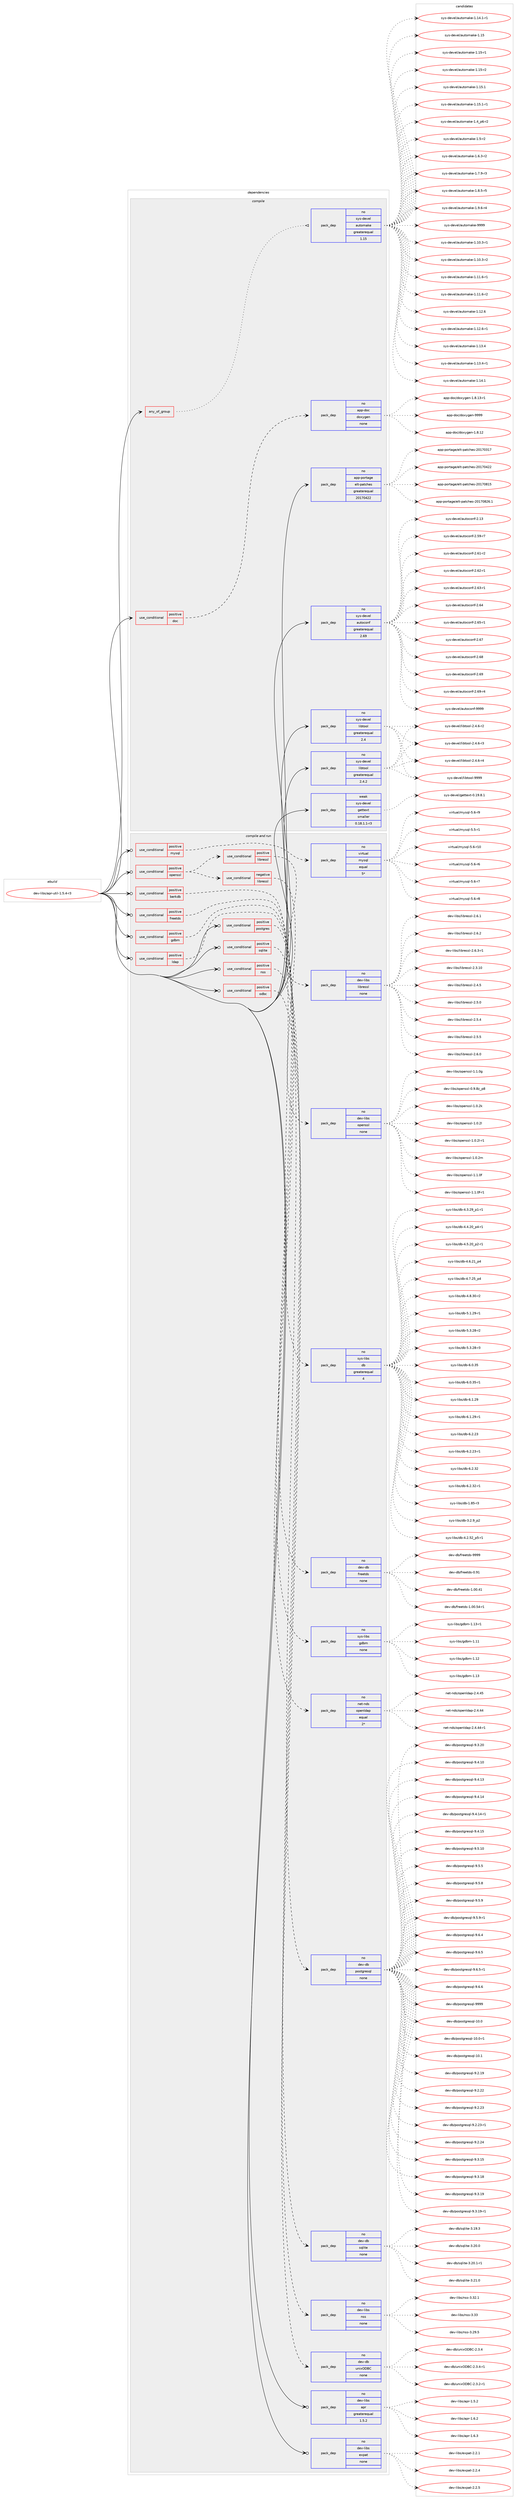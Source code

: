 digraph prolog {

# *************
# Graph options
# *************

newrank=true;
concentrate=true;
compound=true;
graph [rankdir=LR,fontname=Helvetica,fontsize=10,ranksep=1.5];#, ranksep=2.5, nodesep=0.2];
edge  [arrowhead=vee];
node  [fontname=Helvetica,fontsize=10];

# **********
# The ebuild
# **********

subgraph cluster_leftcol {
color=gray;
rank=same;
label=<<i>ebuild</i>>;
id [label="dev-libs/apr-util-1.5.4-r3", color=red, width=4, href="../dev-libs/apr-util-1.5.4-r3.svg"];
}

# ****************
# The dependencies
# ****************

subgraph cluster_midcol {
color=gray;
label=<<i>dependencies</i>>;
subgraph cluster_compile {
fillcolor="#eeeeee";
style=filled;
label=<<i>compile</i>>;
subgraph any3182 {
dependency111233 [label=<<TABLE BORDER="0" CELLBORDER="1" CELLSPACING="0" CELLPADDING="4"><TR><TD CELLPADDING="10">any_of_group</TD></TR></TABLE>>, shape=none, color=red];subgraph pack83861 {
dependency111234 [label=<<TABLE BORDER="0" CELLBORDER="1" CELLSPACING="0" CELLPADDING="4" WIDTH="220"><TR><TD ROWSPAN="6" CELLPADDING="30">pack_dep</TD></TR><TR><TD WIDTH="110">no</TD></TR><TR><TD>sys-devel</TD></TR><TR><TD>automake</TD></TR><TR><TD>greaterequal</TD></TR><TR><TD>1.15</TD></TR></TABLE>>, shape=none, color=blue];
}
dependency111233:e -> dependency111234:w [weight=20,style="dotted",arrowhead="oinv"];
}
id:e -> dependency111233:w [weight=20,style="solid",arrowhead="vee"];
subgraph cond24160 {
dependency111235 [label=<<TABLE BORDER="0" CELLBORDER="1" CELLSPACING="0" CELLPADDING="4"><TR><TD ROWSPAN="3" CELLPADDING="10">use_conditional</TD></TR><TR><TD>positive</TD></TR><TR><TD>doc</TD></TR></TABLE>>, shape=none, color=red];
subgraph pack83862 {
dependency111236 [label=<<TABLE BORDER="0" CELLBORDER="1" CELLSPACING="0" CELLPADDING="4" WIDTH="220"><TR><TD ROWSPAN="6" CELLPADDING="30">pack_dep</TD></TR><TR><TD WIDTH="110">no</TD></TR><TR><TD>app-doc</TD></TR><TR><TD>doxygen</TD></TR><TR><TD>none</TD></TR><TR><TD></TD></TR></TABLE>>, shape=none, color=blue];
}
dependency111235:e -> dependency111236:w [weight=20,style="dashed",arrowhead="vee"];
}
id:e -> dependency111235:w [weight=20,style="solid",arrowhead="vee"];
subgraph pack83863 {
dependency111237 [label=<<TABLE BORDER="0" CELLBORDER="1" CELLSPACING="0" CELLPADDING="4" WIDTH="220"><TR><TD ROWSPAN="6" CELLPADDING="30">pack_dep</TD></TR><TR><TD WIDTH="110">no</TD></TR><TR><TD>app-portage</TD></TR><TR><TD>elt-patches</TD></TR><TR><TD>greaterequal</TD></TR><TR><TD>20170422</TD></TR></TABLE>>, shape=none, color=blue];
}
id:e -> dependency111237:w [weight=20,style="solid",arrowhead="vee"];
subgraph pack83864 {
dependency111238 [label=<<TABLE BORDER="0" CELLBORDER="1" CELLSPACING="0" CELLPADDING="4" WIDTH="220"><TR><TD ROWSPAN="6" CELLPADDING="30">pack_dep</TD></TR><TR><TD WIDTH="110">no</TD></TR><TR><TD>sys-devel</TD></TR><TR><TD>autoconf</TD></TR><TR><TD>greaterequal</TD></TR><TR><TD>2.69</TD></TR></TABLE>>, shape=none, color=blue];
}
id:e -> dependency111238:w [weight=20,style="solid",arrowhead="vee"];
subgraph pack83865 {
dependency111239 [label=<<TABLE BORDER="0" CELLBORDER="1" CELLSPACING="0" CELLPADDING="4" WIDTH="220"><TR><TD ROWSPAN="6" CELLPADDING="30">pack_dep</TD></TR><TR><TD WIDTH="110">no</TD></TR><TR><TD>sys-devel</TD></TR><TR><TD>libtool</TD></TR><TR><TD>greaterequal</TD></TR><TR><TD>2.4</TD></TR></TABLE>>, shape=none, color=blue];
}
id:e -> dependency111239:w [weight=20,style="solid",arrowhead="vee"];
subgraph pack83866 {
dependency111240 [label=<<TABLE BORDER="0" CELLBORDER="1" CELLSPACING="0" CELLPADDING="4" WIDTH="220"><TR><TD ROWSPAN="6" CELLPADDING="30">pack_dep</TD></TR><TR><TD WIDTH="110">no</TD></TR><TR><TD>sys-devel</TD></TR><TR><TD>libtool</TD></TR><TR><TD>greaterequal</TD></TR><TR><TD>2.4.2</TD></TR></TABLE>>, shape=none, color=blue];
}
id:e -> dependency111240:w [weight=20,style="solid",arrowhead="vee"];
subgraph pack83867 {
dependency111241 [label=<<TABLE BORDER="0" CELLBORDER="1" CELLSPACING="0" CELLPADDING="4" WIDTH="220"><TR><TD ROWSPAN="6" CELLPADDING="30">pack_dep</TD></TR><TR><TD WIDTH="110">weak</TD></TR><TR><TD>sys-devel</TD></TR><TR><TD>gettext</TD></TR><TR><TD>smaller</TD></TR><TR><TD>0.18.1.1-r3</TD></TR></TABLE>>, shape=none, color=blue];
}
id:e -> dependency111241:w [weight=20,style="solid",arrowhead="vee"];
}
subgraph cluster_compileandrun {
fillcolor="#eeeeee";
style=filled;
label=<<i>compile and run</i>>;
subgraph cond24161 {
dependency111242 [label=<<TABLE BORDER="0" CELLBORDER="1" CELLSPACING="0" CELLPADDING="4"><TR><TD ROWSPAN="3" CELLPADDING="10">use_conditional</TD></TR><TR><TD>positive</TD></TR><TR><TD>berkdb</TD></TR></TABLE>>, shape=none, color=red];
subgraph pack83868 {
dependency111243 [label=<<TABLE BORDER="0" CELLBORDER="1" CELLSPACING="0" CELLPADDING="4" WIDTH="220"><TR><TD ROWSPAN="6" CELLPADDING="30">pack_dep</TD></TR><TR><TD WIDTH="110">no</TD></TR><TR><TD>sys-libs</TD></TR><TR><TD>db</TD></TR><TR><TD>greaterequal</TD></TR><TR><TD>4</TD></TR></TABLE>>, shape=none, color=blue];
}
dependency111242:e -> dependency111243:w [weight=20,style="dashed",arrowhead="vee"];
}
id:e -> dependency111242:w [weight=20,style="solid",arrowhead="odotvee"];
subgraph cond24162 {
dependency111244 [label=<<TABLE BORDER="0" CELLBORDER="1" CELLSPACING="0" CELLPADDING="4"><TR><TD ROWSPAN="3" CELLPADDING="10">use_conditional</TD></TR><TR><TD>positive</TD></TR><TR><TD>freetds</TD></TR></TABLE>>, shape=none, color=red];
subgraph pack83869 {
dependency111245 [label=<<TABLE BORDER="0" CELLBORDER="1" CELLSPACING="0" CELLPADDING="4" WIDTH="220"><TR><TD ROWSPAN="6" CELLPADDING="30">pack_dep</TD></TR><TR><TD WIDTH="110">no</TD></TR><TR><TD>dev-db</TD></TR><TR><TD>freetds</TD></TR><TR><TD>none</TD></TR><TR><TD></TD></TR></TABLE>>, shape=none, color=blue];
}
dependency111244:e -> dependency111245:w [weight=20,style="dashed",arrowhead="vee"];
}
id:e -> dependency111244:w [weight=20,style="solid",arrowhead="odotvee"];
subgraph cond24163 {
dependency111246 [label=<<TABLE BORDER="0" CELLBORDER="1" CELLSPACING="0" CELLPADDING="4"><TR><TD ROWSPAN="3" CELLPADDING="10">use_conditional</TD></TR><TR><TD>positive</TD></TR><TR><TD>gdbm</TD></TR></TABLE>>, shape=none, color=red];
subgraph pack83870 {
dependency111247 [label=<<TABLE BORDER="0" CELLBORDER="1" CELLSPACING="0" CELLPADDING="4" WIDTH="220"><TR><TD ROWSPAN="6" CELLPADDING="30">pack_dep</TD></TR><TR><TD WIDTH="110">no</TD></TR><TR><TD>sys-libs</TD></TR><TR><TD>gdbm</TD></TR><TR><TD>none</TD></TR><TR><TD></TD></TR></TABLE>>, shape=none, color=blue];
}
dependency111246:e -> dependency111247:w [weight=20,style="dashed",arrowhead="vee"];
}
id:e -> dependency111246:w [weight=20,style="solid",arrowhead="odotvee"];
subgraph cond24164 {
dependency111248 [label=<<TABLE BORDER="0" CELLBORDER="1" CELLSPACING="0" CELLPADDING="4"><TR><TD ROWSPAN="3" CELLPADDING="10">use_conditional</TD></TR><TR><TD>positive</TD></TR><TR><TD>ldap</TD></TR></TABLE>>, shape=none, color=red];
subgraph pack83871 {
dependency111249 [label=<<TABLE BORDER="0" CELLBORDER="1" CELLSPACING="0" CELLPADDING="4" WIDTH="220"><TR><TD ROWSPAN="6" CELLPADDING="30">pack_dep</TD></TR><TR><TD WIDTH="110">no</TD></TR><TR><TD>net-nds</TD></TR><TR><TD>openldap</TD></TR><TR><TD>equal</TD></TR><TR><TD>2*</TD></TR></TABLE>>, shape=none, color=blue];
}
dependency111248:e -> dependency111249:w [weight=20,style="dashed",arrowhead="vee"];
}
id:e -> dependency111248:w [weight=20,style="solid",arrowhead="odotvee"];
subgraph cond24165 {
dependency111250 [label=<<TABLE BORDER="0" CELLBORDER="1" CELLSPACING="0" CELLPADDING="4"><TR><TD ROWSPAN="3" CELLPADDING="10">use_conditional</TD></TR><TR><TD>positive</TD></TR><TR><TD>mysql</TD></TR></TABLE>>, shape=none, color=red];
subgraph pack83872 {
dependency111251 [label=<<TABLE BORDER="0" CELLBORDER="1" CELLSPACING="0" CELLPADDING="4" WIDTH="220"><TR><TD ROWSPAN="6" CELLPADDING="30">pack_dep</TD></TR><TR><TD WIDTH="110">no</TD></TR><TR><TD>virtual</TD></TR><TR><TD>mysql</TD></TR><TR><TD>equal</TD></TR><TR><TD>5*</TD></TR></TABLE>>, shape=none, color=blue];
}
dependency111250:e -> dependency111251:w [weight=20,style="dashed",arrowhead="vee"];
}
id:e -> dependency111250:w [weight=20,style="solid",arrowhead="odotvee"];
subgraph cond24166 {
dependency111252 [label=<<TABLE BORDER="0" CELLBORDER="1" CELLSPACING="0" CELLPADDING="4"><TR><TD ROWSPAN="3" CELLPADDING="10">use_conditional</TD></TR><TR><TD>positive</TD></TR><TR><TD>nss</TD></TR></TABLE>>, shape=none, color=red];
subgraph pack83873 {
dependency111253 [label=<<TABLE BORDER="0" CELLBORDER="1" CELLSPACING="0" CELLPADDING="4" WIDTH="220"><TR><TD ROWSPAN="6" CELLPADDING="30">pack_dep</TD></TR><TR><TD WIDTH="110">no</TD></TR><TR><TD>dev-libs</TD></TR><TR><TD>nss</TD></TR><TR><TD>none</TD></TR><TR><TD></TD></TR></TABLE>>, shape=none, color=blue];
}
dependency111252:e -> dependency111253:w [weight=20,style="dashed",arrowhead="vee"];
}
id:e -> dependency111252:w [weight=20,style="solid",arrowhead="odotvee"];
subgraph cond24167 {
dependency111254 [label=<<TABLE BORDER="0" CELLBORDER="1" CELLSPACING="0" CELLPADDING="4"><TR><TD ROWSPAN="3" CELLPADDING="10">use_conditional</TD></TR><TR><TD>positive</TD></TR><TR><TD>odbc</TD></TR></TABLE>>, shape=none, color=red];
subgraph pack83874 {
dependency111255 [label=<<TABLE BORDER="0" CELLBORDER="1" CELLSPACING="0" CELLPADDING="4" WIDTH="220"><TR><TD ROWSPAN="6" CELLPADDING="30">pack_dep</TD></TR><TR><TD WIDTH="110">no</TD></TR><TR><TD>dev-db</TD></TR><TR><TD>unixODBC</TD></TR><TR><TD>none</TD></TR><TR><TD></TD></TR></TABLE>>, shape=none, color=blue];
}
dependency111254:e -> dependency111255:w [weight=20,style="dashed",arrowhead="vee"];
}
id:e -> dependency111254:w [weight=20,style="solid",arrowhead="odotvee"];
subgraph cond24168 {
dependency111256 [label=<<TABLE BORDER="0" CELLBORDER="1" CELLSPACING="0" CELLPADDING="4"><TR><TD ROWSPAN="3" CELLPADDING="10">use_conditional</TD></TR><TR><TD>positive</TD></TR><TR><TD>openssl</TD></TR></TABLE>>, shape=none, color=red];
subgraph cond24169 {
dependency111257 [label=<<TABLE BORDER="0" CELLBORDER="1" CELLSPACING="0" CELLPADDING="4"><TR><TD ROWSPAN="3" CELLPADDING="10">use_conditional</TD></TR><TR><TD>negative</TD></TR><TR><TD>libressl</TD></TR></TABLE>>, shape=none, color=red];
subgraph pack83875 {
dependency111258 [label=<<TABLE BORDER="0" CELLBORDER="1" CELLSPACING="0" CELLPADDING="4" WIDTH="220"><TR><TD ROWSPAN="6" CELLPADDING="30">pack_dep</TD></TR><TR><TD WIDTH="110">no</TD></TR><TR><TD>dev-libs</TD></TR><TR><TD>openssl</TD></TR><TR><TD>none</TD></TR><TR><TD></TD></TR></TABLE>>, shape=none, color=blue];
}
dependency111257:e -> dependency111258:w [weight=20,style="dashed",arrowhead="vee"];
}
dependency111256:e -> dependency111257:w [weight=20,style="dashed",arrowhead="vee"];
subgraph cond24170 {
dependency111259 [label=<<TABLE BORDER="0" CELLBORDER="1" CELLSPACING="0" CELLPADDING="4"><TR><TD ROWSPAN="3" CELLPADDING="10">use_conditional</TD></TR><TR><TD>positive</TD></TR><TR><TD>libressl</TD></TR></TABLE>>, shape=none, color=red];
subgraph pack83876 {
dependency111260 [label=<<TABLE BORDER="0" CELLBORDER="1" CELLSPACING="0" CELLPADDING="4" WIDTH="220"><TR><TD ROWSPAN="6" CELLPADDING="30">pack_dep</TD></TR><TR><TD WIDTH="110">no</TD></TR><TR><TD>dev-libs</TD></TR><TR><TD>libressl</TD></TR><TR><TD>none</TD></TR><TR><TD></TD></TR></TABLE>>, shape=none, color=blue];
}
dependency111259:e -> dependency111260:w [weight=20,style="dashed",arrowhead="vee"];
}
dependency111256:e -> dependency111259:w [weight=20,style="dashed",arrowhead="vee"];
}
id:e -> dependency111256:w [weight=20,style="solid",arrowhead="odotvee"];
subgraph cond24171 {
dependency111261 [label=<<TABLE BORDER="0" CELLBORDER="1" CELLSPACING="0" CELLPADDING="4"><TR><TD ROWSPAN="3" CELLPADDING="10">use_conditional</TD></TR><TR><TD>positive</TD></TR><TR><TD>postgres</TD></TR></TABLE>>, shape=none, color=red];
subgraph pack83877 {
dependency111262 [label=<<TABLE BORDER="0" CELLBORDER="1" CELLSPACING="0" CELLPADDING="4" WIDTH="220"><TR><TD ROWSPAN="6" CELLPADDING="30">pack_dep</TD></TR><TR><TD WIDTH="110">no</TD></TR><TR><TD>dev-db</TD></TR><TR><TD>postgresql</TD></TR><TR><TD>none</TD></TR><TR><TD></TD></TR></TABLE>>, shape=none, color=blue];
}
dependency111261:e -> dependency111262:w [weight=20,style="dashed",arrowhead="vee"];
}
id:e -> dependency111261:w [weight=20,style="solid",arrowhead="odotvee"];
subgraph cond24172 {
dependency111263 [label=<<TABLE BORDER="0" CELLBORDER="1" CELLSPACING="0" CELLPADDING="4"><TR><TD ROWSPAN="3" CELLPADDING="10">use_conditional</TD></TR><TR><TD>positive</TD></TR><TR><TD>sqlite</TD></TR></TABLE>>, shape=none, color=red];
subgraph pack83878 {
dependency111264 [label=<<TABLE BORDER="0" CELLBORDER="1" CELLSPACING="0" CELLPADDING="4" WIDTH="220"><TR><TD ROWSPAN="6" CELLPADDING="30">pack_dep</TD></TR><TR><TD WIDTH="110">no</TD></TR><TR><TD>dev-db</TD></TR><TR><TD>sqlite</TD></TR><TR><TD>none</TD></TR><TR><TD></TD></TR></TABLE>>, shape=none, color=blue];
}
dependency111263:e -> dependency111264:w [weight=20,style="dashed",arrowhead="vee"];
}
id:e -> dependency111263:w [weight=20,style="solid",arrowhead="odotvee"];
subgraph pack83879 {
dependency111265 [label=<<TABLE BORDER="0" CELLBORDER="1" CELLSPACING="0" CELLPADDING="4" WIDTH="220"><TR><TD ROWSPAN="6" CELLPADDING="30">pack_dep</TD></TR><TR><TD WIDTH="110">no</TD></TR><TR><TD>dev-libs</TD></TR><TR><TD>apr</TD></TR><TR><TD>greaterequal</TD></TR><TR><TD>1.5.2</TD></TR></TABLE>>, shape=none, color=blue];
}
id:e -> dependency111265:w [weight=20,style="solid",arrowhead="odotvee"];
subgraph pack83880 {
dependency111266 [label=<<TABLE BORDER="0" CELLBORDER="1" CELLSPACING="0" CELLPADDING="4" WIDTH="220"><TR><TD ROWSPAN="6" CELLPADDING="30">pack_dep</TD></TR><TR><TD WIDTH="110">no</TD></TR><TR><TD>dev-libs</TD></TR><TR><TD>expat</TD></TR><TR><TD>none</TD></TR><TR><TD></TD></TR></TABLE>>, shape=none, color=blue];
}
id:e -> dependency111266:w [weight=20,style="solid",arrowhead="odotvee"];
}
subgraph cluster_run {
fillcolor="#eeeeee";
style=filled;
label=<<i>run</i>>;
}
}

# **************
# The candidates
# **************

subgraph cluster_choices {
rank=same;
color=gray;
label=<<i>candidates</i>>;

subgraph choice83861 {
color=black;
nodesep=1;
choice11512111545100101118101108479711711611110997107101454946494846514511449 [label="sys-devel/automake-1.10.3-r1", color=red, width=4,href="../sys-devel/automake-1.10.3-r1.svg"];
choice11512111545100101118101108479711711611110997107101454946494846514511450 [label="sys-devel/automake-1.10.3-r2", color=red, width=4,href="../sys-devel/automake-1.10.3-r2.svg"];
choice11512111545100101118101108479711711611110997107101454946494946544511449 [label="sys-devel/automake-1.11.6-r1", color=red, width=4,href="../sys-devel/automake-1.11.6-r1.svg"];
choice11512111545100101118101108479711711611110997107101454946494946544511450 [label="sys-devel/automake-1.11.6-r2", color=red, width=4,href="../sys-devel/automake-1.11.6-r2.svg"];
choice1151211154510010111810110847971171161111099710710145494649504654 [label="sys-devel/automake-1.12.6", color=red, width=4,href="../sys-devel/automake-1.12.6.svg"];
choice11512111545100101118101108479711711611110997107101454946495046544511449 [label="sys-devel/automake-1.12.6-r1", color=red, width=4,href="../sys-devel/automake-1.12.6-r1.svg"];
choice1151211154510010111810110847971171161111099710710145494649514652 [label="sys-devel/automake-1.13.4", color=red, width=4,href="../sys-devel/automake-1.13.4.svg"];
choice11512111545100101118101108479711711611110997107101454946495146524511449 [label="sys-devel/automake-1.13.4-r1", color=red, width=4,href="../sys-devel/automake-1.13.4-r1.svg"];
choice1151211154510010111810110847971171161111099710710145494649524649 [label="sys-devel/automake-1.14.1", color=red, width=4,href="../sys-devel/automake-1.14.1.svg"];
choice11512111545100101118101108479711711611110997107101454946495246494511449 [label="sys-devel/automake-1.14.1-r1", color=red, width=4,href="../sys-devel/automake-1.14.1-r1.svg"];
choice115121115451001011181011084797117116111109971071014549464953 [label="sys-devel/automake-1.15", color=red, width=4,href="../sys-devel/automake-1.15.svg"];
choice1151211154510010111810110847971171161111099710710145494649534511449 [label="sys-devel/automake-1.15-r1", color=red, width=4,href="../sys-devel/automake-1.15-r1.svg"];
choice1151211154510010111810110847971171161111099710710145494649534511450 [label="sys-devel/automake-1.15-r2", color=red, width=4,href="../sys-devel/automake-1.15-r2.svg"];
choice1151211154510010111810110847971171161111099710710145494649534649 [label="sys-devel/automake-1.15.1", color=red, width=4,href="../sys-devel/automake-1.15.1.svg"];
choice11512111545100101118101108479711711611110997107101454946495346494511449 [label="sys-devel/automake-1.15.1-r1", color=red, width=4,href="../sys-devel/automake-1.15.1-r1.svg"];
choice115121115451001011181011084797117116111109971071014549465295112544511450 [label="sys-devel/automake-1.4_p6-r2", color=red, width=4,href="../sys-devel/automake-1.4_p6-r2.svg"];
choice11512111545100101118101108479711711611110997107101454946534511450 [label="sys-devel/automake-1.5-r2", color=red, width=4,href="../sys-devel/automake-1.5-r2.svg"];
choice115121115451001011181011084797117116111109971071014549465446514511450 [label="sys-devel/automake-1.6.3-r2", color=red, width=4,href="../sys-devel/automake-1.6.3-r2.svg"];
choice115121115451001011181011084797117116111109971071014549465546574511451 [label="sys-devel/automake-1.7.9-r3", color=red, width=4,href="../sys-devel/automake-1.7.9-r3.svg"];
choice115121115451001011181011084797117116111109971071014549465646534511453 [label="sys-devel/automake-1.8.5-r5", color=red, width=4,href="../sys-devel/automake-1.8.5-r5.svg"];
choice115121115451001011181011084797117116111109971071014549465746544511452 [label="sys-devel/automake-1.9.6-r4", color=red, width=4,href="../sys-devel/automake-1.9.6-r4.svg"];
choice115121115451001011181011084797117116111109971071014557575757 [label="sys-devel/automake-9999", color=red, width=4,href="../sys-devel/automake-9999.svg"];
dependency111234:e -> choice11512111545100101118101108479711711611110997107101454946494846514511449:w [style=dotted,weight="100"];
dependency111234:e -> choice11512111545100101118101108479711711611110997107101454946494846514511450:w [style=dotted,weight="100"];
dependency111234:e -> choice11512111545100101118101108479711711611110997107101454946494946544511449:w [style=dotted,weight="100"];
dependency111234:e -> choice11512111545100101118101108479711711611110997107101454946494946544511450:w [style=dotted,weight="100"];
dependency111234:e -> choice1151211154510010111810110847971171161111099710710145494649504654:w [style=dotted,weight="100"];
dependency111234:e -> choice11512111545100101118101108479711711611110997107101454946495046544511449:w [style=dotted,weight="100"];
dependency111234:e -> choice1151211154510010111810110847971171161111099710710145494649514652:w [style=dotted,weight="100"];
dependency111234:e -> choice11512111545100101118101108479711711611110997107101454946495146524511449:w [style=dotted,weight="100"];
dependency111234:e -> choice1151211154510010111810110847971171161111099710710145494649524649:w [style=dotted,weight="100"];
dependency111234:e -> choice11512111545100101118101108479711711611110997107101454946495246494511449:w [style=dotted,weight="100"];
dependency111234:e -> choice115121115451001011181011084797117116111109971071014549464953:w [style=dotted,weight="100"];
dependency111234:e -> choice1151211154510010111810110847971171161111099710710145494649534511449:w [style=dotted,weight="100"];
dependency111234:e -> choice1151211154510010111810110847971171161111099710710145494649534511450:w [style=dotted,weight="100"];
dependency111234:e -> choice1151211154510010111810110847971171161111099710710145494649534649:w [style=dotted,weight="100"];
dependency111234:e -> choice11512111545100101118101108479711711611110997107101454946495346494511449:w [style=dotted,weight="100"];
dependency111234:e -> choice115121115451001011181011084797117116111109971071014549465295112544511450:w [style=dotted,weight="100"];
dependency111234:e -> choice11512111545100101118101108479711711611110997107101454946534511450:w [style=dotted,weight="100"];
dependency111234:e -> choice115121115451001011181011084797117116111109971071014549465446514511450:w [style=dotted,weight="100"];
dependency111234:e -> choice115121115451001011181011084797117116111109971071014549465546574511451:w [style=dotted,weight="100"];
dependency111234:e -> choice115121115451001011181011084797117116111109971071014549465646534511453:w [style=dotted,weight="100"];
dependency111234:e -> choice115121115451001011181011084797117116111109971071014549465746544511452:w [style=dotted,weight="100"];
dependency111234:e -> choice115121115451001011181011084797117116111109971071014557575757:w [style=dotted,weight="100"];
}
subgraph choice83862 {
color=black;
nodesep=1;
choice9711211245100111994710011112012110310111045494656464950 [label="app-doc/doxygen-1.8.12", color=red, width=4,href="../app-doc/doxygen-1.8.12.svg"];
choice97112112451001119947100111120121103101110454946564649514511449 [label="app-doc/doxygen-1.8.13-r1", color=red, width=4,href="../app-doc/doxygen-1.8.13-r1.svg"];
choice971121124510011199471001111201211031011104557575757 [label="app-doc/doxygen-9999", color=red, width=4,href="../app-doc/doxygen-9999.svg"];
dependency111236:e -> choice9711211245100111994710011112012110310111045494656464950:w [style=dotted,weight="100"];
dependency111236:e -> choice97112112451001119947100111120121103101110454946564649514511449:w [style=dotted,weight="100"];
dependency111236:e -> choice971121124510011199471001111201211031011104557575757:w [style=dotted,weight="100"];
}
subgraph choice83863 {
color=black;
nodesep=1;
choice97112112451121111141169710310147101108116451129711699104101115455048495548514955 [label="app-portage/elt-patches-20170317", color=red, width=4,href="../app-portage/elt-patches-20170317.svg"];
choice97112112451121111141169710310147101108116451129711699104101115455048495548525050 [label="app-portage/elt-patches-20170422", color=red, width=4,href="../app-portage/elt-patches-20170422.svg"];
choice97112112451121111141169710310147101108116451129711699104101115455048495548564953 [label="app-portage/elt-patches-20170815", color=red, width=4,href="../app-portage/elt-patches-20170815.svg"];
choice971121124511211111411697103101471011081164511297116991041011154550484955485650544649 [label="app-portage/elt-patches-20170826.1", color=red, width=4,href="../app-portage/elt-patches-20170826.1.svg"];
dependency111237:e -> choice97112112451121111141169710310147101108116451129711699104101115455048495548514955:w [style=dotted,weight="100"];
dependency111237:e -> choice97112112451121111141169710310147101108116451129711699104101115455048495548525050:w [style=dotted,weight="100"];
dependency111237:e -> choice97112112451121111141169710310147101108116451129711699104101115455048495548564953:w [style=dotted,weight="100"];
dependency111237:e -> choice971121124511211111411697103101471011081164511297116991041011154550484955485650544649:w [style=dotted,weight="100"];
}
subgraph choice83864 {
color=black;
nodesep=1;
choice115121115451001011181011084797117116111991111101024550464951 [label="sys-devel/autoconf-2.13", color=red, width=4,href="../sys-devel/autoconf-2.13.svg"];
choice1151211154510010111810110847971171161119911111010245504653574511455 [label="sys-devel/autoconf-2.59-r7", color=red, width=4,href="../sys-devel/autoconf-2.59-r7.svg"];
choice1151211154510010111810110847971171161119911111010245504654494511450 [label="sys-devel/autoconf-2.61-r2", color=red, width=4,href="../sys-devel/autoconf-2.61-r2.svg"];
choice1151211154510010111810110847971171161119911111010245504654504511449 [label="sys-devel/autoconf-2.62-r1", color=red, width=4,href="../sys-devel/autoconf-2.62-r1.svg"];
choice1151211154510010111810110847971171161119911111010245504654514511449 [label="sys-devel/autoconf-2.63-r1", color=red, width=4,href="../sys-devel/autoconf-2.63-r1.svg"];
choice115121115451001011181011084797117116111991111101024550465452 [label="sys-devel/autoconf-2.64", color=red, width=4,href="../sys-devel/autoconf-2.64.svg"];
choice1151211154510010111810110847971171161119911111010245504654534511449 [label="sys-devel/autoconf-2.65-r1", color=red, width=4,href="../sys-devel/autoconf-2.65-r1.svg"];
choice115121115451001011181011084797117116111991111101024550465455 [label="sys-devel/autoconf-2.67", color=red, width=4,href="../sys-devel/autoconf-2.67.svg"];
choice115121115451001011181011084797117116111991111101024550465456 [label="sys-devel/autoconf-2.68", color=red, width=4,href="../sys-devel/autoconf-2.68.svg"];
choice115121115451001011181011084797117116111991111101024550465457 [label="sys-devel/autoconf-2.69", color=red, width=4,href="../sys-devel/autoconf-2.69.svg"];
choice1151211154510010111810110847971171161119911111010245504654574511452 [label="sys-devel/autoconf-2.69-r4", color=red, width=4,href="../sys-devel/autoconf-2.69-r4.svg"];
choice115121115451001011181011084797117116111991111101024557575757 [label="sys-devel/autoconf-9999", color=red, width=4,href="../sys-devel/autoconf-9999.svg"];
dependency111238:e -> choice115121115451001011181011084797117116111991111101024550464951:w [style=dotted,weight="100"];
dependency111238:e -> choice1151211154510010111810110847971171161119911111010245504653574511455:w [style=dotted,weight="100"];
dependency111238:e -> choice1151211154510010111810110847971171161119911111010245504654494511450:w [style=dotted,weight="100"];
dependency111238:e -> choice1151211154510010111810110847971171161119911111010245504654504511449:w [style=dotted,weight="100"];
dependency111238:e -> choice1151211154510010111810110847971171161119911111010245504654514511449:w [style=dotted,weight="100"];
dependency111238:e -> choice115121115451001011181011084797117116111991111101024550465452:w [style=dotted,weight="100"];
dependency111238:e -> choice1151211154510010111810110847971171161119911111010245504654534511449:w [style=dotted,weight="100"];
dependency111238:e -> choice115121115451001011181011084797117116111991111101024550465455:w [style=dotted,weight="100"];
dependency111238:e -> choice115121115451001011181011084797117116111991111101024550465456:w [style=dotted,weight="100"];
dependency111238:e -> choice115121115451001011181011084797117116111991111101024550465457:w [style=dotted,weight="100"];
dependency111238:e -> choice1151211154510010111810110847971171161119911111010245504654574511452:w [style=dotted,weight="100"];
dependency111238:e -> choice115121115451001011181011084797117116111991111101024557575757:w [style=dotted,weight="100"];
}
subgraph choice83865 {
color=black;
nodesep=1;
choice1151211154510010111810110847108105981161111111084550465246544511450 [label="sys-devel/libtool-2.4.6-r2", color=red, width=4,href="../sys-devel/libtool-2.4.6-r2.svg"];
choice1151211154510010111810110847108105981161111111084550465246544511451 [label="sys-devel/libtool-2.4.6-r3", color=red, width=4,href="../sys-devel/libtool-2.4.6-r3.svg"];
choice1151211154510010111810110847108105981161111111084550465246544511452 [label="sys-devel/libtool-2.4.6-r4", color=red, width=4,href="../sys-devel/libtool-2.4.6-r4.svg"];
choice1151211154510010111810110847108105981161111111084557575757 [label="sys-devel/libtool-9999", color=red, width=4,href="../sys-devel/libtool-9999.svg"];
dependency111239:e -> choice1151211154510010111810110847108105981161111111084550465246544511450:w [style=dotted,weight="100"];
dependency111239:e -> choice1151211154510010111810110847108105981161111111084550465246544511451:w [style=dotted,weight="100"];
dependency111239:e -> choice1151211154510010111810110847108105981161111111084550465246544511452:w [style=dotted,weight="100"];
dependency111239:e -> choice1151211154510010111810110847108105981161111111084557575757:w [style=dotted,weight="100"];
}
subgraph choice83866 {
color=black;
nodesep=1;
choice1151211154510010111810110847108105981161111111084550465246544511450 [label="sys-devel/libtool-2.4.6-r2", color=red, width=4,href="../sys-devel/libtool-2.4.6-r2.svg"];
choice1151211154510010111810110847108105981161111111084550465246544511451 [label="sys-devel/libtool-2.4.6-r3", color=red, width=4,href="../sys-devel/libtool-2.4.6-r3.svg"];
choice1151211154510010111810110847108105981161111111084550465246544511452 [label="sys-devel/libtool-2.4.6-r4", color=red, width=4,href="../sys-devel/libtool-2.4.6-r4.svg"];
choice1151211154510010111810110847108105981161111111084557575757 [label="sys-devel/libtool-9999", color=red, width=4,href="../sys-devel/libtool-9999.svg"];
dependency111240:e -> choice1151211154510010111810110847108105981161111111084550465246544511450:w [style=dotted,weight="100"];
dependency111240:e -> choice1151211154510010111810110847108105981161111111084550465246544511451:w [style=dotted,weight="100"];
dependency111240:e -> choice1151211154510010111810110847108105981161111111084550465246544511452:w [style=dotted,weight="100"];
dependency111240:e -> choice1151211154510010111810110847108105981161111111084557575757:w [style=dotted,weight="100"];
}
subgraph choice83867 {
color=black;
nodesep=1;
choice1151211154510010111810110847103101116116101120116454846495746564649 [label="sys-devel/gettext-0.19.8.1", color=red, width=4,href="../sys-devel/gettext-0.19.8.1.svg"];
dependency111241:e -> choice1151211154510010111810110847103101116116101120116454846495746564649:w [style=dotted,weight="100"];
}
subgraph choice83868 {
color=black;
nodesep=1;
choice1151211154510810598115471009845494656534511451 [label="sys-libs/db-1.85-r3", color=red, width=4,href="../sys-libs/db-1.85-r3.svg"];
choice115121115451081059811547100984551465046579511250 [label="sys-libs/db-3.2.9_p2", color=red, width=4,href="../sys-libs/db-3.2.9_p2.svg"];
choice115121115451081059811547100984552465046535095112534511449 [label="sys-libs/db-4.2.52_p5-r1", color=red, width=4,href="../sys-libs/db-4.2.52_p5-r1.svg"];
choice115121115451081059811547100984552465146505795112494511449 [label="sys-libs/db-4.3.29_p1-r1", color=red, width=4,href="../sys-libs/db-4.3.29_p1-r1.svg"];
choice115121115451081059811547100984552465246504895112524511449 [label="sys-libs/db-4.4.20_p4-r1", color=red, width=4,href="../sys-libs/db-4.4.20_p4-r1.svg"];
choice115121115451081059811547100984552465346504895112504511449 [label="sys-libs/db-4.5.20_p2-r1", color=red, width=4,href="../sys-libs/db-4.5.20_p2-r1.svg"];
choice11512111545108105981154710098455246544650499511252 [label="sys-libs/db-4.6.21_p4", color=red, width=4,href="../sys-libs/db-4.6.21_p4.svg"];
choice11512111545108105981154710098455246554650539511252 [label="sys-libs/db-4.7.25_p4", color=red, width=4,href="../sys-libs/db-4.7.25_p4.svg"];
choice11512111545108105981154710098455246564651484511450 [label="sys-libs/db-4.8.30-r2", color=red, width=4,href="../sys-libs/db-4.8.30-r2.svg"];
choice11512111545108105981154710098455346494650574511449 [label="sys-libs/db-5.1.29-r1", color=red, width=4,href="../sys-libs/db-5.1.29-r1.svg"];
choice11512111545108105981154710098455346514650564511450 [label="sys-libs/db-5.3.28-r2", color=red, width=4,href="../sys-libs/db-5.3.28-r2.svg"];
choice11512111545108105981154710098455346514650564511451 [label="sys-libs/db-5.3.28-r3", color=red, width=4,href="../sys-libs/db-5.3.28-r3.svg"];
choice1151211154510810598115471009845544648465153 [label="sys-libs/db-6.0.35", color=red, width=4,href="../sys-libs/db-6.0.35.svg"];
choice11512111545108105981154710098455446484651534511449 [label="sys-libs/db-6.0.35-r1", color=red, width=4,href="../sys-libs/db-6.0.35-r1.svg"];
choice1151211154510810598115471009845544649465057 [label="sys-libs/db-6.1.29", color=red, width=4,href="../sys-libs/db-6.1.29.svg"];
choice11512111545108105981154710098455446494650574511449 [label="sys-libs/db-6.1.29-r1", color=red, width=4,href="../sys-libs/db-6.1.29-r1.svg"];
choice1151211154510810598115471009845544650465051 [label="sys-libs/db-6.2.23", color=red, width=4,href="../sys-libs/db-6.2.23.svg"];
choice11512111545108105981154710098455446504650514511449 [label="sys-libs/db-6.2.23-r1", color=red, width=4,href="../sys-libs/db-6.2.23-r1.svg"];
choice1151211154510810598115471009845544650465150 [label="sys-libs/db-6.2.32", color=red, width=4,href="../sys-libs/db-6.2.32.svg"];
choice11512111545108105981154710098455446504651504511449 [label="sys-libs/db-6.2.32-r1", color=red, width=4,href="../sys-libs/db-6.2.32-r1.svg"];
dependency111243:e -> choice1151211154510810598115471009845494656534511451:w [style=dotted,weight="100"];
dependency111243:e -> choice115121115451081059811547100984551465046579511250:w [style=dotted,weight="100"];
dependency111243:e -> choice115121115451081059811547100984552465046535095112534511449:w [style=dotted,weight="100"];
dependency111243:e -> choice115121115451081059811547100984552465146505795112494511449:w [style=dotted,weight="100"];
dependency111243:e -> choice115121115451081059811547100984552465246504895112524511449:w [style=dotted,weight="100"];
dependency111243:e -> choice115121115451081059811547100984552465346504895112504511449:w [style=dotted,weight="100"];
dependency111243:e -> choice11512111545108105981154710098455246544650499511252:w [style=dotted,weight="100"];
dependency111243:e -> choice11512111545108105981154710098455246554650539511252:w [style=dotted,weight="100"];
dependency111243:e -> choice11512111545108105981154710098455246564651484511450:w [style=dotted,weight="100"];
dependency111243:e -> choice11512111545108105981154710098455346494650574511449:w [style=dotted,weight="100"];
dependency111243:e -> choice11512111545108105981154710098455346514650564511450:w [style=dotted,weight="100"];
dependency111243:e -> choice11512111545108105981154710098455346514650564511451:w [style=dotted,weight="100"];
dependency111243:e -> choice1151211154510810598115471009845544648465153:w [style=dotted,weight="100"];
dependency111243:e -> choice11512111545108105981154710098455446484651534511449:w [style=dotted,weight="100"];
dependency111243:e -> choice1151211154510810598115471009845544649465057:w [style=dotted,weight="100"];
dependency111243:e -> choice11512111545108105981154710098455446494650574511449:w [style=dotted,weight="100"];
dependency111243:e -> choice1151211154510810598115471009845544650465051:w [style=dotted,weight="100"];
dependency111243:e -> choice11512111545108105981154710098455446504650514511449:w [style=dotted,weight="100"];
dependency111243:e -> choice1151211154510810598115471009845544650465150:w [style=dotted,weight="100"];
dependency111243:e -> choice11512111545108105981154710098455446504651504511449:w [style=dotted,weight="100"];
}
subgraph choice83869 {
color=black;
nodesep=1;
choice1001011184510098471021141011011161001154548465749 [label="dev-db/freetds-0.91", color=red, width=4,href="../dev-db/freetds-0.91.svg"];
choice1001011184510098471021141011011161001154549464848465249 [label="dev-db/freetds-1.00.41", color=red, width=4,href="../dev-db/freetds-1.00.41.svg"];
choice10010111845100984710211410110111610011545494648484653524511449 [label="dev-db/freetds-1.00.54-r1", color=red, width=4,href="../dev-db/freetds-1.00.54-r1.svg"];
choice1001011184510098471021141011011161001154557575757 [label="dev-db/freetds-9999", color=red, width=4,href="../dev-db/freetds-9999.svg"];
dependency111245:e -> choice1001011184510098471021141011011161001154548465749:w [style=dotted,weight="100"];
dependency111245:e -> choice1001011184510098471021141011011161001154549464848465249:w [style=dotted,weight="100"];
dependency111245:e -> choice10010111845100984710211410110111610011545494648484653524511449:w [style=dotted,weight="100"];
dependency111245:e -> choice1001011184510098471021141011011161001154557575757:w [style=dotted,weight="100"];
}
subgraph choice83870 {
color=black;
nodesep=1;
choice115121115451081059811547103100981094549464949 [label="sys-libs/gdbm-1.11", color=red, width=4,href="../sys-libs/gdbm-1.11.svg"];
choice115121115451081059811547103100981094549464950 [label="sys-libs/gdbm-1.12", color=red, width=4,href="../sys-libs/gdbm-1.12.svg"];
choice115121115451081059811547103100981094549464951 [label="sys-libs/gdbm-1.13", color=red, width=4,href="../sys-libs/gdbm-1.13.svg"];
choice1151211154510810598115471031009810945494649514511449 [label="sys-libs/gdbm-1.13-r1", color=red, width=4,href="../sys-libs/gdbm-1.13-r1.svg"];
dependency111247:e -> choice115121115451081059811547103100981094549464949:w [style=dotted,weight="100"];
dependency111247:e -> choice115121115451081059811547103100981094549464950:w [style=dotted,weight="100"];
dependency111247:e -> choice115121115451081059811547103100981094549464951:w [style=dotted,weight="100"];
dependency111247:e -> choice1151211154510810598115471031009810945494649514511449:w [style=dotted,weight="100"];
}
subgraph choice83871 {
color=black;
nodesep=1;
choice11010111645110100115471111121011101081009711245504652465252 [label="net-nds/openldap-2.4.44", color=red, width=4,href="../net-nds/openldap-2.4.44.svg"];
choice110101116451101001154711111210111010810097112455046524652524511449 [label="net-nds/openldap-2.4.44-r1", color=red, width=4,href="../net-nds/openldap-2.4.44-r1.svg"];
choice11010111645110100115471111121011101081009711245504652465253 [label="net-nds/openldap-2.4.45", color=red, width=4,href="../net-nds/openldap-2.4.45.svg"];
dependency111249:e -> choice11010111645110100115471111121011101081009711245504652465252:w [style=dotted,weight="100"];
dependency111249:e -> choice110101116451101001154711111210111010810097112455046524652524511449:w [style=dotted,weight="100"];
dependency111249:e -> choice11010111645110100115471111121011101081009711245504652465253:w [style=dotted,weight="100"];
}
subgraph choice83872 {
color=black;
nodesep=1;
choice1181051141161179710847109121115113108455346534511449 [label="virtual/mysql-5.5-r1", color=red, width=4,href="../virtual/mysql-5.5-r1.svg"];
choice118105114116117971084710912111511310845534654451144948 [label="virtual/mysql-5.6-r10", color=red, width=4,href="../virtual/mysql-5.6-r10.svg"];
choice1181051141161179710847109121115113108455346544511454 [label="virtual/mysql-5.6-r6", color=red, width=4,href="../virtual/mysql-5.6-r6.svg"];
choice1181051141161179710847109121115113108455346544511455 [label="virtual/mysql-5.6-r7", color=red, width=4,href="../virtual/mysql-5.6-r7.svg"];
choice1181051141161179710847109121115113108455346544511456 [label="virtual/mysql-5.6-r8", color=red, width=4,href="../virtual/mysql-5.6-r8.svg"];
choice1181051141161179710847109121115113108455346544511457 [label="virtual/mysql-5.6-r9", color=red, width=4,href="../virtual/mysql-5.6-r9.svg"];
dependency111251:e -> choice1181051141161179710847109121115113108455346534511449:w [style=dotted,weight="100"];
dependency111251:e -> choice118105114116117971084710912111511310845534654451144948:w [style=dotted,weight="100"];
dependency111251:e -> choice1181051141161179710847109121115113108455346544511454:w [style=dotted,weight="100"];
dependency111251:e -> choice1181051141161179710847109121115113108455346544511455:w [style=dotted,weight="100"];
dependency111251:e -> choice1181051141161179710847109121115113108455346544511456:w [style=dotted,weight="100"];
dependency111251:e -> choice1181051141161179710847109121115113108455346544511457:w [style=dotted,weight="100"];
}
subgraph choice83873 {
color=black;
nodesep=1;
choice10010111845108105981154711011511545514650574653 [label="dev-libs/nss-3.29.5", color=red, width=4,href="../dev-libs/nss-3.29.5.svg"];
choice10010111845108105981154711011511545514651504649 [label="dev-libs/nss-3.32.1", color=red, width=4,href="../dev-libs/nss-3.32.1.svg"];
choice1001011184510810598115471101151154551465151 [label="dev-libs/nss-3.33", color=red, width=4,href="../dev-libs/nss-3.33.svg"];
dependency111253:e -> choice10010111845108105981154711011511545514650574653:w [style=dotted,weight="100"];
dependency111253:e -> choice10010111845108105981154711011511545514651504649:w [style=dotted,weight="100"];
dependency111253:e -> choice1001011184510810598115471101151154551465151:w [style=dotted,weight="100"];
}
subgraph choice83874 {
color=black;
nodesep=1;
choice100101118451009847117110105120796866674550465146504511449 [label="dev-db/unixODBC-2.3.2-r1", color=red, width=4,href="../dev-db/unixODBC-2.3.2-r1.svg"];
choice10010111845100984711711010512079686667455046514652 [label="dev-db/unixODBC-2.3.4", color=red, width=4,href="../dev-db/unixODBC-2.3.4.svg"];
choice100101118451009847117110105120796866674550465146524511449 [label="dev-db/unixODBC-2.3.4-r1", color=red, width=4,href="../dev-db/unixODBC-2.3.4-r1.svg"];
dependency111255:e -> choice100101118451009847117110105120796866674550465146504511449:w [style=dotted,weight="100"];
dependency111255:e -> choice10010111845100984711711010512079686667455046514652:w [style=dotted,weight="100"];
dependency111255:e -> choice100101118451009847117110105120796866674550465146524511449:w [style=dotted,weight="100"];
}
subgraph choice83875 {
color=black;
nodesep=1;
choice1001011184510810598115471111121011101151151084548465746561229511256 [label="dev-libs/openssl-0.9.8z_p8", color=red, width=4,href="../dev-libs/openssl-0.9.8z_p8.svg"];
choice100101118451081059811547111112101110115115108454946484650107 [label="dev-libs/openssl-1.0.2k", color=red, width=4,href="../dev-libs/openssl-1.0.2k.svg"];
choice100101118451081059811547111112101110115115108454946484650108 [label="dev-libs/openssl-1.0.2l", color=red, width=4,href="../dev-libs/openssl-1.0.2l.svg"];
choice1001011184510810598115471111121011101151151084549464846501084511449 [label="dev-libs/openssl-1.0.2l-r1", color=red, width=4,href="../dev-libs/openssl-1.0.2l-r1.svg"];
choice100101118451081059811547111112101110115115108454946484650109 [label="dev-libs/openssl-1.0.2m", color=red, width=4,href="../dev-libs/openssl-1.0.2m.svg"];
choice100101118451081059811547111112101110115115108454946494648102 [label="dev-libs/openssl-1.1.0f", color=red, width=4,href="../dev-libs/openssl-1.1.0f.svg"];
choice1001011184510810598115471111121011101151151084549464946481024511449 [label="dev-libs/openssl-1.1.0f-r1", color=red, width=4,href="../dev-libs/openssl-1.1.0f-r1.svg"];
choice100101118451081059811547111112101110115115108454946494648103 [label="dev-libs/openssl-1.1.0g", color=red, width=4,href="../dev-libs/openssl-1.1.0g.svg"];
dependency111258:e -> choice1001011184510810598115471111121011101151151084548465746561229511256:w [style=dotted,weight="100"];
dependency111258:e -> choice100101118451081059811547111112101110115115108454946484650107:w [style=dotted,weight="100"];
dependency111258:e -> choice100101118451081059811547111112101110115115108454946484650108:w [style=dotted,weight="100"];
dependency111258:e -> choice1001011184510810598115471111121011101151151084549464846501084511449:w [style=dotted,weight="100"];
dependency111258:e -> choice100101118451081059811547111112101110115115108454946484650109:w [style=dotted,weight="100"];
dependency111258:e -> choice100101118451081059811547111112101110115115108454946494648102:w [style=dotted,weight="100"];
dependency111258:e -> choice1001011184510810598115471111121011101151151084549464946481024511449:w [style=dotted,weight="100"];
dependency111258:e -> choice100101118451081059811547111112101110115115108454946494648103:w [style=dotted,weight="100"];
}
subgraph choice83876 {
color=black;
nodesep=1;
choice1001011184510810598115471081059811410111511510845504651464948 [label="dev-libs/libressl-2.3.10", color=red, width=4,href="../dev-libs/libressl-2.3.10.svg"];
choice10010111845108105981154710810598114101115115108455046524653 [label="dev-libs/libressl-2.4.5", color=red, width=4,href="../dev-libs/libressl-2.4.5.svg"];
choice10010111845108105981154710810598114101115115108455046534648 [label="dev-libs/libressl-2.5.0", color=red, width=4,href="../dev-libs/libressl-2.5.0.svg"];
choice10010111845108105981154710810598114101115115108455046534652 [label="dev-libs/libressl-2.5.4", color=red, width=4,href="../dev-libs/libressl-2.5.4.svg"];
choice10010111845108105981154710810598114101115115108455046534653 [label="dev-libs/libressl-2.5.5", color=red, width=4,href="../dev-libs/libressl-2.5.5.svg"];
choice10010111845108105981154710810598114101115115108455046544648 [label="dev-libs/libressl-2.6.0", color=red, width=4,href="../dev-libs/libressl-2.6.0.svg"];
choice10010111845108105981154710810598114101115115108455046544649 [label="dev-libs/libressl-2.6.1", color=red, width=4,href="../dev-libs/libressl-2.6.1.svg"];
choice10010111845108105981154710810598114101115115108455046544650 [label="dev-libs/libressl-2.6.2", color=red, width=4,href="../dev-libs/libressl-2.6.2.svg"];
choice100101118451081059811547108105981141011151151084550465446514511449 [label="dev-libs/libressl-2.6.3-r1", color=red, width=4,href="../dev-libs/libressl-2.6.3-r1.svg"];
dependency111260:e -> choice1001011184510810598115471081059811410111511510845504651464948:w [style=dotted,weight="100"];
dependency111260:e -> choice10010111845108105981154710810598114101115115108455046524653:w [style=dotted,weight="100"];
dependency111260:e -> choice10010111845108105981154710810598114101115115108455046534648:w [style=dotted,weight="100"];
dependency111260:e -> choice10010111845108105981154710810598114101115115108455046534652:w [style=dotted,weight="100"];
dependency111260:e -> choice10010111845108105981154710810598114101115115108455046534653:w [style=dotted,weight="100"];
dependency111260:e -> choice10010111845108105981154710810598114101115115108455046544648:w [style=dotted,weight="100"];
dependency111260:e -> choice10010111845108105981154710810598114101115115108455046544649:w [style=dotted,weight="100"];
dependency111260:e -> choice10010111845108105981154710810598114101115115108455046544650:w [style=dotted,weight="100"];
dependency111260:e -> choice100101118451081059811547108105981141011151151084550465446514511449:w [style=dotted,weight="100"];
}
subgraph choice83877 {
color=black;
nodesep=1;
choice1001011184510098471121111151161031141011151131084549484648 [label="dev-db/postgresql-10.0", color=red, width=4,href="../dev-db/postgresql-10.0.svg"];
choice10010111845100984711211111511610311410111511310845494846484511449 [label="dev-db/postgresql-10.0-r1", color=red, width=4,href="../dev-db/postgresql-10.0-r1.svg"];
choice1001011184510098471121111151161031141011151131084549484649 [label="dev-db/postgresql-10.1", color=red, width=4,href="../dev-db/postgresql-10.1.svg"];
choice10010111845100984711211111511610311410111511310845574650464957 [label="dev-db/postgresql-9.2.19", color=red, width=4,href="../dev-db/postgresql-9.2.19.svg"];
choice10010111845100984711211111511610311410111511310845574650465050 [label="dev-db/postgresql-9.2.22", color=red, width=4,href="../dev-db/postgresql-9.2.22.svg"];
choice10010111845100984711211111511610311410111511310845574650465051 [label="dev-db/postgresql-9.2.23", color=red, width=4,href="../dev-db/postgresql-9.2.23.svg"];
choice100101118451009847112111115116103114101115113108455746504650514511449 [label="dev-db/postgresql-9.2.23-r1", color=red, width=4,href="../dev-db/postgresql-9.2.23-r1.svg"];
choice10010111845100984711211111511610311410111511310845574650465052 [label="dev-db/postgresql-9.2.24", color=red, width=4,href="../dev-db/postgresql-9.2.24.svg"];
choice10010111845100984711211111511610311410111511310845574651464953 [label="dev-db/postgresql-9.3.15", color=red, width=4,href="../dev-db/postgresql-9.3.15.svg"];
choice10010111845100984711211111511610311410111511310845574651464956 [label="dev-db/postgresql-9.3.18", color=red, width=4,href="../dev-db/postgresql-9.3.18.svg"];
choice10010111845100984711211111511610311410111511310845574651464957 [label="dev-db/postgresql-9.3.19", color=red, width=4,href="../dev-db/postgresql-9.3.19.svg"];
choice100101118451009847112111115116103114101115113108455746514649574511449 [label="dev-db/postgresql-9.3.19-r1", color=red, width=4,href="../dev-db/postgresql-9.3.19-r1.svg"];
choice10010111845100984711211111511610311410111511310845574651465048 [label="dev-db/postgresql-9.3.20", color=red, width=4,href="../dev-db/postgresql-9.3.20.svg"];
choice10010111845100984711211111511610311410111511310845574652464948 [label="dev-db/postgresql-9.4.10", color=red, width=4,href="../dev-db/postgresql-9.4.10.svg"];
choice10010111845100984711211111511610311410111511310845574652464951 [label="dev-db/postgresql-9.4.13", color=red, width=4,href="../dev-db/postgresql-9.4.13.svg"];
choice10010111845100984711211111511610311410111511310845574652464952 [label="dev-db/postgresql-9.4.14", color=red, width=4,href="../dev-db/postgresql-9.4.14.svg"];
choice100101118451009847112111115116103114101115113108455746524649524511449 [label="dev-db/postgresql-9.4.14-r1", color=red, width=4,href="../dev-db/postgresql-9.4.14-r1.svg"];
choice10010111845100984711211111511610311410111511310845574652464953 [label="dev-db/postgresql-9.4.15", color=red, width=4,href="../dev-db/postgresql-9.4.15.svg"];
choice10010111845100984711211111511610311410111511310845574653464948 [label="dev-db/postgresql-9.5.10", color=red, width=4,href="../dev-db/postgresql-9.5.10.svg"];
choice100101118451009847112111115116103114101115113108455746534653 [label="dev-db/postgresql-9.5.5", color=red, width=4,href="../dev-db/postgresql-9.5.5.svg"];
choice100101118451009847112111115116103114101115113108455746534656 [label="dev-db/postgresql-9.5.8", color=red, width=4,href="../dev-db/postgresql-9.5.8.svg"];
choice100101118451009847112111115116103114101115113108455746534657 [label="dev-db/postgresql-9.5.9", color=red, width=4,href="../dev-db/postgresql-9.5.9.svg"];
choice1001011184510098471121111151161031141011151131084557465346574511449 [label="dev-db/postgresql-9.5.9-r1", color=red, width=4,href="../dev-db/postgresql-9.5.9-r1.svg"];
choice100101118451009847112111115116103114101115113108455746544652 [label="dev-db/postgresql-9.6.4", color=red, width=4,href="../dev-db/postgresql-9.6.4.svg"];
choice100101118451009847112111115116103114101115113108455746544653 [label="dev-db/postgresql-9.6.5", color=red, width=4,href="../dev-db/postgresql-9.6.5.svg"];
choice1001011184510098471121111151161031141011151131084557465446534511449 [label="dev-db/postgresql-9.6.5-r1", color=red, width=4,href="../dev-db/postgresql-9.6.5-r1.svg"];
choice100101118451009847112111115116103114101115113108455746544654 [label="dev-db/postgresql-9.6.6", color=red, width=4,href="../dev-db/postgresql-9.6.6.svg"];
choice1001011184510098471121111151161031141011151131084557575757 [label="dev-db/postgresql-9999", color=red, width=4,href="../dev-db/postgresql-9999.svg"];
dependency111262:e -> choice1001011184510098471121111151161031141011151131084549484648:w [style=dotted,weight="100"];
dependency111262:e -> choice10010111845100984711211111511610311410111511310845494846484511449:w [style=dotted,weight="100"];
dependency111262:e -> choice1001011184510098471121111151161031141011151131084549484649:w [style=dotted,weight="100"];
dependency111262:e -> choice10010111845100984711211111511610311410111511310845574650464957:w [style=dotted,weight="100"];
dependency111262:e -> choice10010111845100984711211111511610311410111511310845574650465050:w [style=dotted,weight="100"];
dependency111262:e -> choice10010111845100984711211111511610311410111511310845574650465051:w [style=dotted,weight="100"];
dependency111262:e -> choice100101118451009847112111115116103114101115113108455746504650514511449:w [style=dotted,weight="100"];
dependency111262:e -> choice10010111845100984711211111511610311410111511310845574650465052:w [style=dotted,weight="100"];
dependency111262:e -> choice10010111845100984711211111511610311410111511310845574651464953:w [style=dotted,weight="100"];
dependency111262:e -> choice10010111845100984711211111511610311410111511310845574651464956:w [style=dotted,weight="100"];
dependency111262:e -> choice10010111845100984711211111511610311410111511310845574651464957:w [style=dotted,weight="100"];
dependency111262:e -> choice100101118451009847112111115116103114101115113108455746514649574511449:w [style=dotted,weight="100"];
dependency111262:e -> choice10010111845100984711211111511610311410111511310845574651465048:w [style=dotted,weight="100"];
dependency111262:e -> choice10010111845100984711211111511610311410111511310845574652464948:w [style=dotted,weight="100"];
dependency111262:e -> choice10010111845100984711211111511610311410111511310845574652464951:w [style=dotted,weight="100"];
dependency111262:e -> choice10010111845100984711211111511610311410111511310845574652464952:w [style=dotted,weight="100"];
dependency111262:e -> choice100101118451009847112111115116103114101115113108455746524649524511449:w [style=dotted,weight="100"];
dependency111262:e -> choice10010111845100984711211111511610311410111511310845574652464953:w [style=dotted,weight="100"];
dependency111262:e -> choice10010111845100984711211111511610311410111511310845574653464948:w [style=dotted,weight="100"];
dependency111262:e -> choice100101118451009847112111115116103114101115113108455746534653:w [style=dotted,weight="100"];
dependency111262:e -> choice100101118451009847112111115116103114101115113108455746534656:w [style=dotted,weight="100"];
dependency111262:e -> choice100101118451009847112111115116103114101115113108455746534657:w [style=dotted,weight="100"];
dependency111262:e -> choice1001011184510098471121111151161031141011151131084557465346574511449:w [style=dotted,weight="100"];
dependency111262:e -> choice100101118451009847112111115116103114101115113108455746544652:w [style=dotted,weight="100"];
dependency111262:e -> choice100101118451009847112111115116103114101115113108455746544653:w [style=dotted,weight="100"];
dependency111262:e -> choice1001011184510098471121111151161031141011151131084557465446534511449:w [style=dotted,weight="100"];
dependency111262:e -> choice100101118451009847112111115116103114101115113108455746544654:w [style=dotted,weight="100"];
dependency111262:e -> choice1001011184510098471121111151161031141011151131084557575757:w [style=dotted,weight="100"];
}
subgraph choice83878 {
color=black;
nodesep=1;
choice10010111845100984711511310810511610145514649574651 [label="dev-db/sqlite-3.19.3", color=red, width=4,href="../dev-db/sqlite-3.19.3.svg"];
choice10010111845100984711511310810511610145514650484648 [label="dev-db/sqlite-3.20.0", color=red, width=4,href="../dev-db/sqlite-3.20.0.svg"];
choice100101118451009847115113108105116101455146504846494511449 [label="dev-db/sqlite-3.20.1-r1", color=red, width=4,href="../dev-db/sqlite-3.20.1-r1.svg"];
choice10010111845100984711511310810511610145514650494648 [label="dev-db/sqlite-3.21.0", color=red, width=4,href="../dev-db/sqlite-3.21.0.svg"];
dependency111264:e -> choice10010111845100984711511310810511610145514649574651:w [style=dotted,weight="100"];
dependency111264:e -> choice10010111845100984711511310810511610145514650484648:w [style=dotted,weight="100"];
dependency111264:e -> choice100101118451009847115113108105116101455146504846494511449:w [style=dotted,weight="100"];
dependency111264:e -> choice10010111845100984711511310810511610145514650494648:w [style=dotted,weight="100"];
}
subgraph choice83879 {
color=black;
nodesep=1;
choice10010111845108105981154797112114454946534650 [label="dev-libs/apr-1.5.2", color=red, width=4,href="../dev-libs/apr-1.5.2.svg"];
choice10010111845108105981154797112114454946544650 [label="dev-libs/apr-1.6.2", color=red, width=4,href="../dev-libs/apr-1.6.2.svg"];
choice10010111845108105981154797112114454946544651 [label="dev-libs/apr-1.6.3", color=red, width=4,href="../dev-libs/apr-1.6.3.svg"];
dependency111265:e -> choice10010111845108105981154797112114454946534650:w [style=dotted,weight="100"];
dependency111265:e -> choice10010111845108105981154797112114454946544650:w [style=dotted,weight="100"];
dependency111265:e -> choice10010111845108105981154797112114454946544651:w [style=dotted,weight="100"];
}
subgraph choice83880 {
color=black;
nodesep=1;
choice10010111845108105981154710112011297116455046504649 [label="dev-libs/expat-2.2.1", color=red, width=4,href="../dev-libs/expat-2.2.1.svg"];
choice10010111845108105981154710112011297116455046504652 [label="dev-libs/expat-2.2.4", color=red, width=4,href="../dev-libs/expat-2.2.4.svg"];
choice10010111845108105981154710112011297116455046504653 [label="dev-libs/expat-2.2.5", color=red, width=4,href="../dev-libs/expat-2.2.5.svg"];
dependency111266:e -> choice10010111845108105981154710112011297116455046504649:w [style=dotted,weight="100"];
dependency111266:e -> choice10010111845108105981154710112011297116455046504652:w [style=dotted,weight="100"];
dependency111266:e -> choice10010111845108105981154710112011297116455046504653:w [style=dotted,weight="100"];
}
}

}
